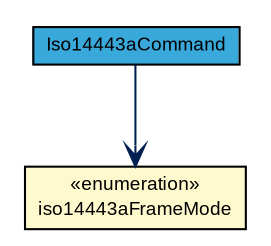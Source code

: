 #!/usr/local/bin/dot
#
# Class diagram 
# Generated by UMLGraph version R5_7_2-3-gee82a7 (http://www.umlgraph.org/)
#

digraph G {
	edge [fontname="arial",fontsize=10,labelfontname="arial",labelfontsize=10];
	node [fontname="arial",fontsize=10,shape=plaintext];
	nodesep=0.25;
	ranksep=0.5;
	// com.st.st25sdk.command.Iso14443aCommand
	c7546 [label=<<table title="com.st.st25sdk.command.Iso14443aCommand" border="0" cellborder="1" cellspacing="0" cellpadding="2" port="p" bgcolor="#39a9dc" href="./Iso14443aCommand.html">
		<tr><td><table border="0" cellspacing="0" cellpadding="1">
<tr><td align="center" balign="center"> Iso14443aCommand </td></tr>
		</table></td></tr>
		</table>>, URL="./Iso14443aCommand.html", fontname="arial", fontcolor="black", fontsize=9.0];
	// com.st.st25sdk.command.Iso14443aCommand.iso14443aFrameMode
	c7547 [label=<<table title="com.st.st25sdk.command.Iso14443aCommand.iso14443aFrameMode" border="0" cellborder="1" cellspacing="0" cellpadding="2" port="p" bgcolor="lemonChiffon" href="./Iso14443aCommand.iso14443aFrameMode.html">
		<tr><td><table border="0" cellspacing="0" cellpadding="1">
<tr><td align="center" balign="center"> &#171;enumeration&#187; </td></tr>
<tr><td align="center" balign="center"> iso14443aFrameMode </td></tr>
		</table></td></tr>
		</table>>, URL="./Iso14443aCommand.iso14443aFrameMode.html", fontname="arial", fontcolor="black", fontsize=9.0];
	// com.st.st25sdk.command.Iso14443aCommand NAVASSOC com.st.st25sdk.command.Iso14443aCommand.iso14443aFrameMode
	c7546:p -> c7547:p [taillabel="", label="", headlabel="", fontname="arial", fontcolor="#002052", fontsize=10.0, color="#002052", arrowhead=open];
}

